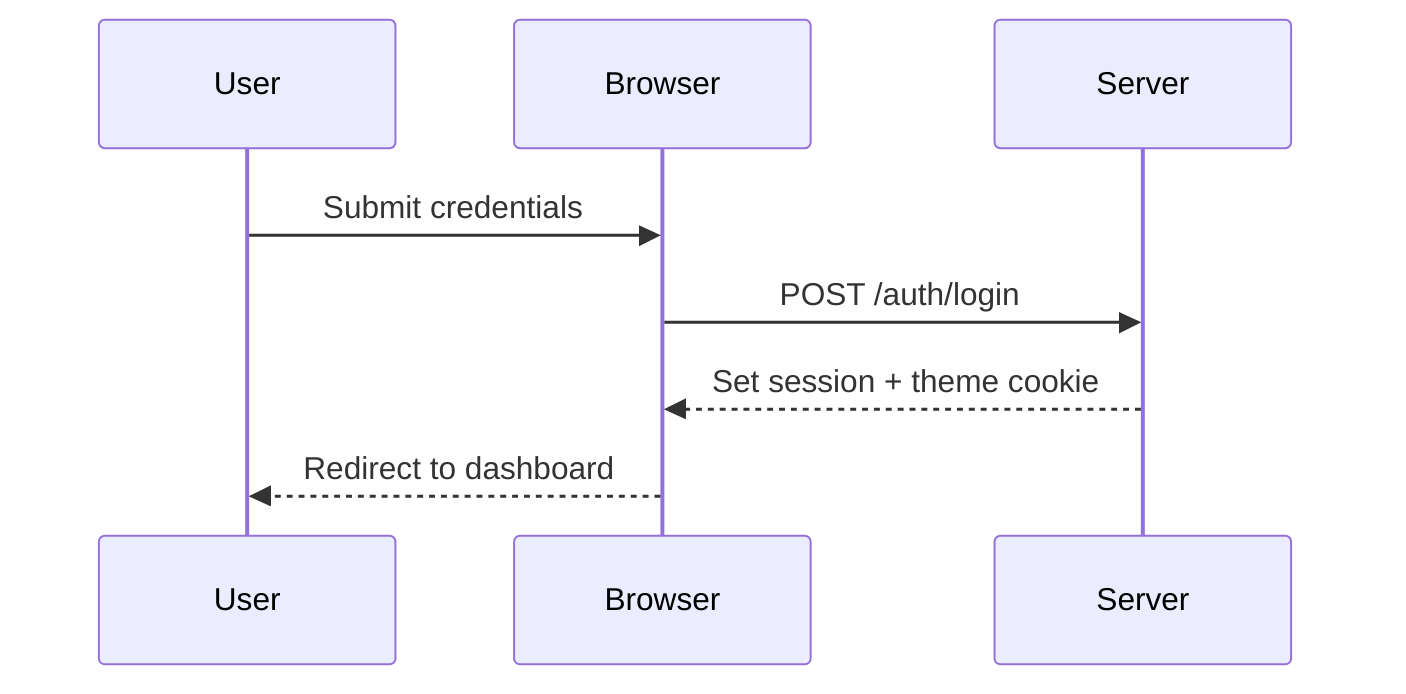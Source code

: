sequenceDiagram
    participant U as User
    participant B as Browser
    participant S as Server
    U->>B: Submit credentials
    B->>S: POST /auth/login
    S-->>B: Set session + theme cookie
    B-->>U: Redirect to dashboard